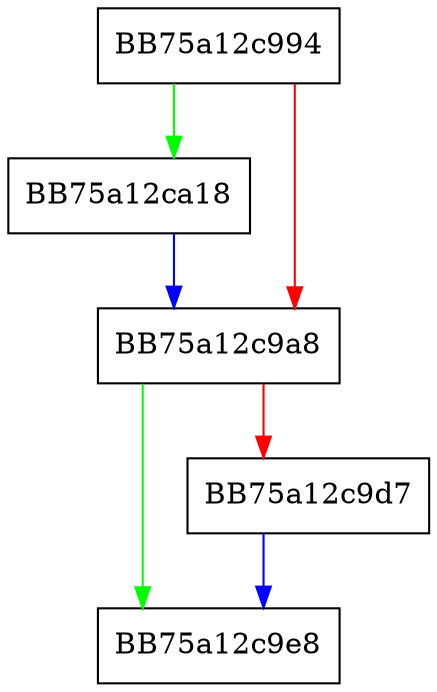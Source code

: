 digraph append_state {
  node [shape="box"];
  graph [splines=ortho];
  BB75a12c994 -> BB75a12ca18 [color="green"];
  BB75a12c994 -> BB75a12c9a8 [color="red"];
  BB75a12c9a8 -> BB75a12c9e8 [color="green"];
  BB75a12c9a8 -> BB75a12c9d7 [color="red"];
  BB75a12c9d7 -> BB75a12c9e8 [color="blue"];
  BB75a12ca18 -> BB75a12c9a8 [color="blue"];
}